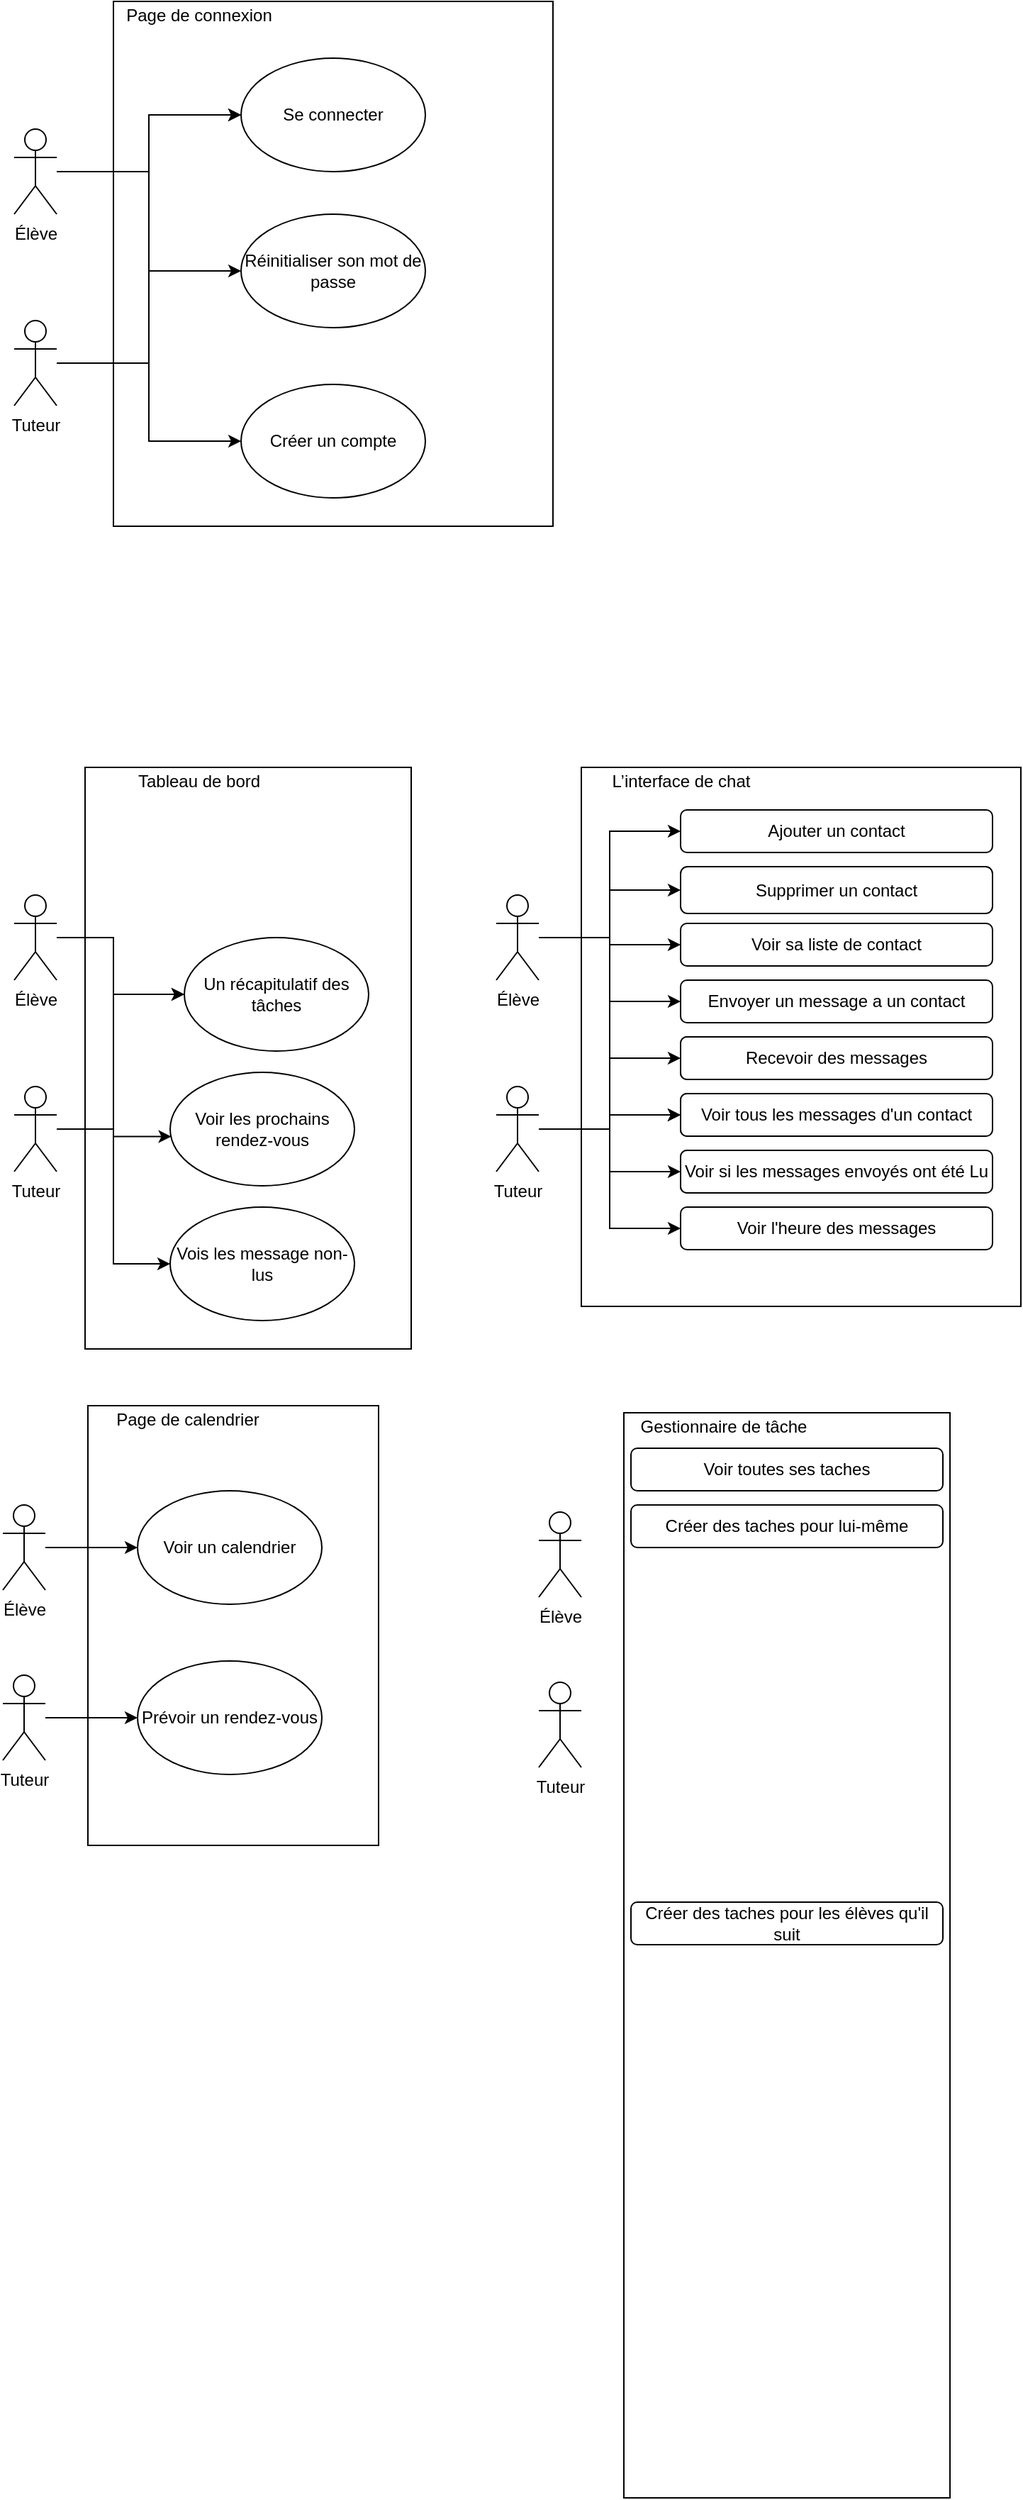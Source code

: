 <mxfile version="15.8.7" type="device"><diagram id="1_WnzQQF5eQIsv9bW_gH" name="Page-1"><mxGraphModel dx="1342" dy="685" grid="1" gridSize="10" guides="1" tooltips="1" connect="1" arrows="1" fold="1" page="1" pageScale="1" pageWidth="583" pageHeight="827" math="0" shadow="0"><root><mxCell id="0"/><mxCell id="1" parent="0"/><mxCell id="y68z_jvR5IytYGvfFiCH-1" value="" style="rounded=0;whiteSpace=wrap;html=1;align=left;" parent="1" vertex="1"><mxGeometry x="150" y="40" width="310" height="370" as="geometry"/></mxCell><mxCell id="y68z_jvR5IytYGvfFiCH-21" style="edgeStyle=orthogonalEdgeStyle;rounded=0;orthogonalLoop=1;jettySize=auto;html=1;" parent="1" source="y68z_jvR5IytYGvfFiCH-10" target="y68z_jvR5IytYGvfFiCH-15" edge="1"><mxGeometry relative="1" as="geometry"/></mxCell><mxCell id="y68z_jvR5IytYGvfFiCH-10" value="Élève" style="shape=umlActor;verticalLabelPosition=bottom;verticalAlign=top;html=1;outlineConnect=0;" parent="1" vertex="1"><mxGeometry x="80" y="130" width="30" height="60" as="geometry"/></mxCell><mxCell id="y68z_jvR5IytYGvfFiCH-18" style="edgeStyle=orthogonalEdgeStyle;rounded=0;orthogonalLoop=1;jettySize=auto;html=1;" parent="1" source="y68z_jvR5IytYGvfFiCH-12" target="y68z_jvR5IytYGvfFiCH-17" edge="1"><mxGeometry relative="1" as="geometry"/></mxCell><mxCell id="y68z_jvR5IytYGvfFiCH-19" style="edgeStyle=orthogonalEdgeStyle;rounded=0;orthogonalLoop=1;jettySize=auto;html=1;" parent="1" source="y68z_jvR5IytYGvfFiCH-12" target="y68z_jvR5IytYGvfFiCH-16" edge="1"><mxGeometry relative="1" as="geometry"/></mxCell><mxCell id="y68z_jvR5IytYGvfFiCH-20" style="edgeStyle=orthogonalEdgeStyle;rounded=0;orthogonalLoop=1;jettySize=auto;html=1;entryX=0;entryY=0.5;entryDx=0;entryDy=0;" parent="1" source="y68z_jvR5IytYGvfFiCH-12" target="y68z_jvR5IytYGvfFiCH-15" edge="1"><mxGeometry relative="1" as="geometry"/></mxCell><mxCell id="y68z_jvR5IytYGvfFiCH-12" value="Tuteur" style="shape=umlActor;verticalLabelPosition=bottom;verticalAlign=top;html=1;outlineConnect=0;" parent="1" vertex="1"><mxGeometry x="80" y="265" width="30" height="60" as="geometry"/></mxCell><mxCell id="y68z_jvR5IytYGvfFiCH-15" value="Se connecter" style="ellipse;whiteSpace=wrap;html=1;" parent="1" vertex="1"><mxGeometry x="240" y="80" width="130" height="80" as="geometry"/></mxCell><mxCell id="y68z_jvR5IytYGvfFiCH-16" value="Réinitialiser son mot de passe" style="ellipse;whiteSpace=wrap;html=1;" parent="1" vertex="1"><mxGeometry x="240" y="190" width="130" height="80" as="geometry"/></mxCell><mxCell id="y68z_jvR5IytYGvfFiCH-17" value="Créer un compte" style="ellipse;whiteSpace=wrap;html=1;" parent="1" vertex="1"><mxGeometry x="240" y="310" width="130" height="80" as="geometry"/></mxCell><mxCell id="y68z_jvR5IytYGvfFiCH-22" value="Page de connexion" style="text;html=1;align=center;verticalAlign=middle;resizable=0;points=[];autosize=1;strokeColor=none;fillColor=none;" parent="1" vertex="1"><mxGeometry x="150" y="40" width="120" height="20" as="geometry"/></mxCell><mxCell id="y68z_jvR5IytYGvfFiCH-23" value="" style="rounded=0;whiteSpace=wrap;html=1;align=left;" parent="1" vertex="1"><mxGeometry x="130" y="580" width="230" height="410" as="geometry"/></mxCell><mxCell id="y68z_jvR5IytYGvfFiCH-47" style="edgeStyle=orthogonalEdgeStyle;rounded=0;orthogonalLoop=1;jettySize=auto;html=1;fontFamily=Helvetica;fontSize=12;" parent="1" source="y68z_jvR5IytYGvfFiCH-25" target="y68z_jvR5IytYGvfFiCH-35" edge="1"><mxGeometry relative="1" as="geometry"><Array as="points"><mxPoint x="150" y="700"/><mxPoint x="150" y="740"/></Array></mxGeometry></mxCell><mxCell id="y68z_jvR5IytYGvfFiCH-49" style="edgeStyle=orthogonalEdgeStyle;rounded=0;orthogonalLoop=1;jettySize=auto;html=1;entryX=0.006;entryY=0.566;entryDx=0;entryDy=0;entryPerimeter=0;fontFamily=Helvetica;fontSize=12;" parent="1" source="y68z_jvR5IytYGvfFiCH-25" target="y68z_jvR5IytYGvfFiCH-36" edge="1"><mxGeometry relative="1" as="geometry"/></mxCell><mxCell id="y68z_jvR5IytYGvfFiCH-50" style="edgeStyle=orthogonalEdgeStyle;rounded=0;orthogonalLoop=1;jettySize=auto;html=1;entryX=0;entryY=0.5;entryDx=0;entryDy=0;fontFamily=Helvetica;fontSize=12;" parent="1" source="y68z_jvR5IytYGvfFiCH-25" target="y68z_jvR5IytYGvfFiCH-37" edge="1"><mxGeometry relative="1" as="geometry"/></mxCell><mxCell id="y68z_jvR5IytYGvfFiCH-25" value="Élève" style="shape=umlActor;verticalLabelPosition=bottom;verticalAlign=top;html=1;outlineConnect=0;" parent="1" vertex="1"><mxGeometry x="80" y="670" width="30" height="60" as="geometry"/></mxCell><mxCell id="y68z_jvR5IytYGvfFiCH-51" style="edgeStyle=orthogonalEdgeStyle;rounded=0;orthogonalLoop=1;jettySize=auto;html=1;entryX=0;entryY=0.5;entryDx=0;entryDy=0;fontFamily=Helvetica;fontSize=12;" parent="1" source="y68z_jvR5IytYGvfFiCH-29" target="y68z_jvR5IytYGvfFiCH-35" edge="1"><mxGeometry relative="1" as="geometry"><Array as="points"><mxPoint x="150" y="835"/><mxPoint x="150" y="740"/></Array></mxGeometry></mxCell><mxCell id="y68z_jvR5IytYGvfFiCH-29" value="Tuteur" style="shape=umlActor;verticalLabelPosition=bottom;verticalAlign=top;html=1;outlineConnect=0;" parent="1" vertex="1"><mxGeometry x="80" y="805" width="30" height="60" as="geometry"/></mxCell><mxCell id="y68z_jvR5IytYGvfFiCH-33" value="Tableau de bord" style="text;html=1;align=center;verticalAlign=middle;resizable=0;points=[];autosize=1;strokeColor=none;fillColor=none;" parent="1" vertex="1"><mxGeometry x="160" y="580" width="100" height="20" as="geometry"/></mxCell><mxCell id="y68z_jvR5IytYGvfFiCH-35" value="&lt;p&gt;&lt;span style=&quot;left: 180.151px ; top: 750.478px ; transform: scalex(1.12)&quot; dir=&quot;ltr&quot;&gt;&lt;font style=&quot;font-size: 12px&quot;&gt;Un récapitulatif des tâches&lt;/font&gt;&lt;/span&gt;&lt;/p&gt;" style="ellipse;whiteSpace=wrap;html=1;" parent="1" vertex="1"><mxGeometry x="200" y="700" width="130" height="80" as="geometry"/></mxCell><mxCell id="y68z_jvR5IytYGvfFiCH-36" value="Voir les prochains rendez-vous" style="ellipse;whiteSpace=wrap;html=1;" parent="1" vertex="1"><mxGeometry x="190" y="795" width="130" height="80" as="geometry"/></mxCell><mxCell id="y68z_jvR5IytYGvfFiCH-37" value="Vois les message non-lus" style="ellipse;whiteSpace=wrap;html=1;" parent="1" vertex="1"><mxGeometry x="190" y="890" width="130" height="80" as="geometry"/></mxCell><mxCell id="y68z_jvR5IytYGvfFiCH-38" value="" style="rounded=0;whiteSpace=wrap;html=1;align=left;" parent="1" vertex="1"><mxGeometry x="480" y="580" width="310" height="380" as="geometry"/></mxCell><mxCell id="y68z_jvR5IytYGvfFiCH-82" style="edgeStyle=orthogonalEdgeStyle;rounded=0;orthogonalLoop=1;jettySize=auto;html=1;entryX=0;entryY=0.5;entryDx=0;entryDy=0;fontFamily=Helvetica;fontSize=12;strokeColor=#000000;" parent="1" source="y68z_jvR5IytYGvfFiCH-39" target="y68z_jvR5IytYGvfFiCH-64" edge="1"><mxGeometry relative="1" as="geometry"/></mxCell><mxCell id="y68z_jvR5IytYGvfFiCH-83" style="edgeStyle=orthogonalEdgeStyle;rounded=0;orthogonalLoop=1;jettySize=auto;html=1;fontFamily=Helvetica;fontSize=12;strokeColor=#000000;" parent="1" source="y68z_jvR5IytYGvfFiCH-39" target="y68z_jvR5IytYGvfFiCH-65" edge="1"><mxGeometry relative="1" as="geometry"/></mxCell><mxCell id="y68z_jvR5IytYGvfFiCH-84" style="edgeStyle=orthogonalEdgeStyle;rounded=0;orthogonalLoop=1;jettySize=auto;html=1;fontFamily=Helvetica;fontSize=12;strokeColor=#000000;" parent="1" source="y68z_jvR5IytYGvfFiCH-39" target="y68z_jvR5IytYGvfFiCH-67" edge="1"><mxGeometry relative="1" as="geometry"/></mxCell><mxCell id="y68z_jvR5IytYGvfFiCH-85" style="edgeStyle=orthogonalEdgeStyle;rounded=0;orthogonalLoop=1;jettySize=auto;html=1;entryX=0;entryY=0.5;entryDx=0;entryDy=0;fontFamily=Helvetica;fontSize=12;strokeColor=#000000;" parent="1" source="y68z_jvR5IytYGvfFiCH-39" target="y68z_jvR5IytYGvfFiCH-66" edge="1"><mxGeometry relative="1" as="geometry"/></mxCell><mxCell id="y68z_jvR5IytYGvfFiCH-86" style="edgeStyle=orthogonalEdgeStyle;rounded=0;orthogonalLoop=1;jettySize=auto;html=1;entryX=0;entryY=0.5;entryDx=0;entryDy=0;fontFamily=Helvetica;fontSize=12;strokeColor=#000000;" parent="1" source="y68z_jvR5IytYGvfFiCH-39" target="y68z_jvR5IytYGvfFiCH-80" edge="1"><mxGeometry relative="1" as="geometry"/></mxCell><mxCell id="y68z_jvR5IytYGvfFiCH-87" style="edgeStyle=orthogonalEdgeStyle;rounded=0;orthogonalLoop=1;jettySize=auto;html=1;entryX=0;entryY=0.5;entryDx=0;entryDy=0;fontFamily=Helvetica;fontSize=12;strokeColor=#000000;" parent="1" source="y68z_jvR5IytYGvfFiCH-39" target="y68z_jvR5IytYGvfFiCH-79" edge="1"><mxGeometry relative="1" as="geometry"/></mxCell><mxCell id="y68z_jvR5IytYGvfFiCH-88" style="edgeStyle=orthogonalEdgeStyle;rounded=0;orthogonalLoop=1;jettySize=auto;html=1;entryX=0;entryY=0.5;entryDx=0;entryDy=0;fontFamily=Helvetica;fontSize=12;strokeColor=#000000;" parent="1" source="y68z_jvR5IytYGvfFiCH-39" target="y68z_jvR5IytYGvfFiCH-78" edge="1"><mxGeometry relative="1" as="geometry"/></mxCell><mxCell id="y68z_jvR5IytYGvfFiCH-89" style="edgeStyle=orthogonalEdgeStyle;rounded=0;orthogonalLoop=1;jettySize=auto;html=1;entryX=0;entryY=0.5;entryDx=0;entryDy=0;fontFamily=Helvetica;fontSize=12;strokeColor=#000000;" parent="1" source="y68z_jvR5IytYGvfFiCH-39" target="y68z_jvR5IytYGvfFiCH-81" edge="1"><mxGeometry relative="1" as="geometry"/></mxCell><mxCell id="y68z_jvR5IytYGvfFiCH-39" value="Élève" style="shape=umlActor;verticalLabelPosition=bottom;verticalAlign=top;html=1;outlineConnect=0;" parent="1" vertex="1"><mxGeometry x="420" y="670" width="30" height="60" as="geometry"/></mxCell><mxCell id="y68z_jvR5IytYGvfFiCH-90" style="edgeStyle=orthogonalEdgeStyle;rounded=0;orthogonalLoop=1;jettySize=auto;html=1;fontFamily=Helvetica;fontSize=12;strokeColor=#000000;" parent="1" source="y68z_jvR5IytYGvfFiCH-40" target="y68z_jvR5IytYGvfFiCH-79" edge="1"><mxGeometry relative="1" as="geometry"/></mxCell><mxCell id="y68z_jvR5IytYGvfFiCH-40" value="Tuteur" style="shape=umlActor;verticalLabelPosition=bottom;verticalAlign=top;html=1;outlineConnect=0;" parent="1" vertex="1"><mxGeometry x="420" y="805" width="30" height="60" as="geometry"/></mxCell><mxCell id="y68z_jvR5IytYGvfFiCH-41" value="&lt;p&gt;&lt;span style=&quot;left: 112.897px ; top: 659.358px ; transform: scalex(1.14)&quot; dir=&quot;ltr&quot;&gt;&lt;font style=&quot;font-size: 12px&quot;&gt;L’interface de chat&lt;/font&gt;&lt;/span&gt;&lt;/p&gt;" style="text;html=1;align=center;verticalAlign=middle;resizable=0;points=[];autosize=1;strokeColor=none;fillColor=none;" parent="1" vertex="1"><mxGeometry x="495" y="570" width="110" height="40" as="geometry"/></mxCell><mxCell id="y68z_jvR5IytYGvfFiCH-64" value="&lt;span&gt;Ajouter un contact&lt;/span&gt;" style="rounded=1;whiteSpace=wrap;html=1;fontFamily=Helvetica;fontSize=12;" parent="1" vertex="1"><mxGeometry x="550" y="610" width="220" height="30" as="geometry"/></mxCell><mxCell id="y68z_jvR5IytYGvfFiCH-65" value="Supprimer un contact" style="rounded=1;whiteSpace=wrap;html=1;fontFamily=Helvetica;fontSize=12;" parent="1" vertex="1"><mxGeometry x="550" y="650" width="220" height="33" as="geometry"/></mxCell><mxCell id="y68z_jvR5IytYGvfFiCH-66" value="Envoyer un message a un contact" style="rounded=1;whiteSpace=wrap;html=1;fontFamily=Helvetica;fontSize=12;" parent="1" vertex="1"><mxGeometry x="550" y="730" width="220" height="30" as="geometry"/></mxCell><mxCell id="y68z_jvR5IytYGvfFiCH-67" value="Voir sa liste de contact" style="rounded=1;whiteSpace=wrap;html=1;fontFamily=Helvetica;fontSize=12;" parent="1" vertex="1"><mxGeometry x="550" y="690" width="220" height="30" as="geometry"/></mxCell><mxCell id="y68z_jvR5IytYGvfFiCH-68" value="Recevoir des messages" style="rounded=1;whiteSpace=wrap;html=1;fontFamily=Helvetica;fontSize=12;" parent="1" vertex="1"><mxGeometry x="550" y="770" width="210" height="30" as="geometry"/></mxCell><mxCell id="y68z_jvR5IytYGvfFiCH-69" value="Voir tous les messages d'un contact" style="rounded=1;whiteSpace=wrap;html=1;fontFamily=Helvetica;fontSize=12;" parent="1" vertex="1"><mxGeometry x="550" y="810" width="210" height="30" as="geometry"/></mxCell><mxCell id="y68z_jvR5IytYGvfFiCH-77" value="Voir si les messages envoyés ont été Lu" style="rounded=1;whiteSpace=wrap;html=1;fontFamily=Helvetica;fontSize=12;" parent="1" vertex="1"><mxGeometry x="550" y="850" width="210" height="30" as="geometry"/></mxCell><mxCell id="y68z_jvR5IytYGvfFiCH-78" value="Voir si les messages envoyés ont été Lu" style="rounded=1;whiteSpace=wrap;html=1;fontFamily=Helvetica;fontSize=12;" parent="1" vertex="1"><mxGeometry x="550" y="850" width="220" height="30" as="geometry"/></mxCell><mxCell id="y68z_jvR5IytYGvfFiCH-79" value="Voir tous les messages d'un contact" style="rounded=1;whiteSpace=wrap;html=1;fontFamily=Helvetica;fontSize=12;" parent="1" vertex="1"><mxGeometry x="550" y="810" width="220" height="30" as="geometry"/></mxCell><mxCell id="y68z_jvR5IytYGvfFiCH-80" value="Recevoir des messages" style="rounded=1;whiteSpace=wrap;html=1;fontFamily=Helvetica;fontSize=12;" parent="1" vertex="1"><mxGeometry x="550" y="770" width="220" height="30" as="geometry"/></mxCell><mxCell id="y68z_jvR5IytYGvfFiCH-81" value="Voir l'heure des messages" style="rounded=1;whiteSpace=wrap;html=1;fontFamily=Helvetica;fontSize=12;" parent="1" vertex="1"><mxGeometry x="550" y="890" width="220" height="30" as="geometry"/></mxCell><mxCell id="y68z_jvR5IytYGvfFiCH-91" value="" style="rounded=0;whiteSpace=wrap;html=1;align=left;" parent="1" vertex="1"><mxGeometry x="132" y="1030" width="205" height="310" as="geometry"/></mxCell><mxCell id="y68z_jvR5IytYGvfFiCH-118" style="edgeStyle=orthogonalEdgeStyle;rounded=0;orthogonalLoop=1;jettySize=auto;html=1;fontFamily=Helvetica;fontSize=12;strokeColor=#000000;" parent="1" source="y68z_jvR5IytYGvfFiCH-100" target="y68z_jvR5IytYGvfFiCH-115" edge="1"><mxGeometry relative="1" as="geometry"/></mxCell><mxCell id="y68z_jvR5IytYGvfFiCH-100" value="Élève" style="shape=umlActor;verticalLabelPosition=bottom;verticalAlign=top;html=1;outlineConnect=0;" parent="1" vertex="1"><mxGeometry x="72" y="1100" width="30" height="60" as="geometry"/></mxCell><mxCell id="y68z_jvR5IytYGvfFiCH-117" style="edgeStyle=orthogonalEdgeStyle;rounded=0;orthogonalLoop=1;jettySize=auto;html=1;fontFamily=Helvetica;fontSize=12;strokeColor=#000000;" parent="1" source="y68z_jvR5IytYGvfFiCH-102" target="y68z_jvR5IytYGvfFiCH-116" edge="1"><mxGeometry relative="1" as="geometry"/></mxCell><mxCell id="y68z_jvR5IytYGvfFiCH-102" value="Tuteur" style="shape=umlActor;verticalLabelPosition=bottom;verticalAlign=top;html=1;outlineConnect=0;" parent="1" vertex="1"><mxGeometry x="72" y="1220" width="30" height="60" as="geometry"/></mxCell><mxCell id="y68z_jvR5IytYGvfFiCH-103" value="&lt;p&gt;&lt;span style=&quot;left: 112.897px ; top: 659.358px ; transform: scalex(1.14)&quot; dir=&quot;ltr&quot;&gt;&lt;font style=&quot;font-size: 12px&quot;&gt;Pag&lt;/font&gt;&lt;/span&gt;&lt;span&gt;e de calendrier&lt;/span&gt;&lt;/p&gt;" style="text;html=1;align=center;verticalAlign=middle;resizable=0;points=[];autosize=1;strokeColor=none;fillColor=none;" parent="1" vertex="1"><mxGeometry x="142" y="1020" width="120" height="40" as="geometry"/></mxCell><mxCell id="y68z_jvR5IytYGvfFiCH-115" value="Voir un calendrier" style="ellipse;whiteSpace=wrap;html=1;" parent="1" vertex="1"><mxGeometry x="167" y="1090" width="130" height="80" as="geometry"/></mxCell><mxCell id="y68z_jvR5IytYGvfFiCH-116" value="Prévoir un rendez-vous" style="ellipse;whiteSpace=wrap;html=1;" parent="1" vertex="1"><mxGeometry x="167" y="1210" width="130" height="80" as="geometry"/></mxCell><mxCell id="y68z_jvR5IytYGvfFiCH-143" value="" style="rounded=0;whiteSpace=wrap;html=1;align=left;" parent="1" vertex="1"><mxGeometry x="510" y="1035" width="230" height="765" as="geometry"/></mxCell><mxCell id="y68z_jvR5IytYGvfFiCH-145" value="Élève" style="shape=umlActor;verticalLabelPosition=bottom;verticalAlign=top;html=1;outlineConnect=0;" parent="1" vertex="1"><mxGeometry x="450" y="1105" width="30" height="60" as="geometry"/></mxCell><mxCell id="y68z_jvR5IytYGvfFiCH-147" value="Tuteur" style="shape=umlActor;verticalLabelPosition=bottom;verticalAlign=top;html=1;outlineConnect=0;" parent="1" vertex="1"><mxGeometry x="450" y="1225" width="30" height="60" as="geometry"/></mxCell><mxCell id="y68z_jvR5IytYGvfFiCH-148" value="&lt;p&gt;Gestionnaire de tâche&lt;/p&gt;" style="text;html=1;align=center;verticalAlign=middle;resizable=0;points=[];autosize=1;strokeColor=none;fillColor=none;" parent="1" vertex="1"><mxGeometry x="515" y="1025" width="130" height="40" as="geometry"/></mxCell><mxCell id="6pCelWHLcfRu-PuxnWUq-1" value="Voir toutes ses taches" style="rounded=1;whiteSpace=wrap;html=1;fontFamily=Helvetica;fontSize=12;" vertex="1" parent="1"><mxGeometry x="515" y="1060" width="220" height="30" as="geometry"/></mxCell><mxCell id="6pCelWHLcfRu-PuxnWUq-2" value="Créer des taches pour les élèves qu'il suit" style="rounded=1;whiteSpace=wrap;html=1;fontFamily=Helvetica;fontSize=12;" vertex="1" parent="1"><mxGeometry x="515" y="1380" width="220" height="30" as="geometry"/></mxCell><mxCell id="6pCelWHLcfRu-PuxnWUq-3" value="Créer des taches pour lui-même" style="rounded=1;whiteSpace=wrap;html=1;fontFamily=Helvetica;fontSize=12;" vertex="1" parent="1"><mxGeometry x="515" y="1100" width="220" height="30" as="geometry"/></mxCell></root></mxGraphModel></diagram></mxfile>